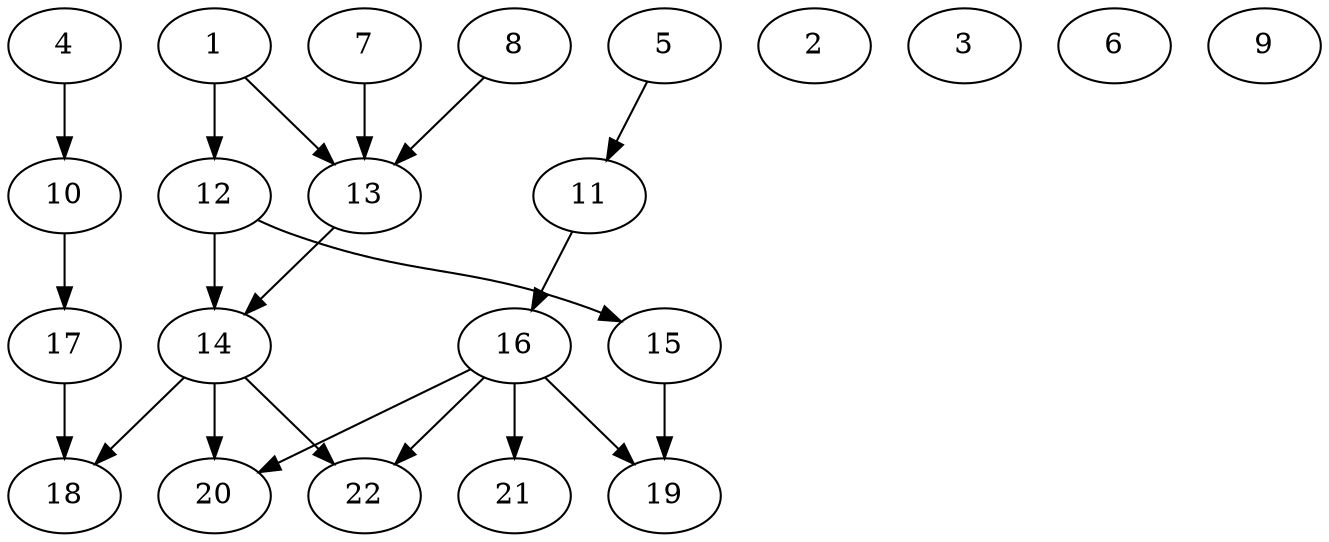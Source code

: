 // DAG (tier=2-normal, mode=data, n=22, ccr=0.439, fat=0.634, density=0.436, regular=0.578, jump=0.118, mindata=2097152, maxdata=16777216)
// DAG automatically generated by daggen at Sun Aug 24 16:33:34 2025
// /home/ermia/Project/Environments/daggen/bin/daggen --dot --ccr 0.439 --fat 0.634 --regular 0.578 --density 0.436 --jump 0.118 --mindata 2097152 --maxdata 16777216 -n 22 
digraph G {
  1 [size="3179804846141839360", alpha="0.08", expect_size="1589902423070919680"]
  1 -> 12 [size ="1326706807799808"]
  1 -> 13 [size ="1326706807799808"]
  2 [size="294196387849961472000", alpha="0.06", expect_size="147098193924980736000"]
  3 [size="774035313106886912", alpha="0.01", expect_size="387017656553443456"]
  4 [size="2921580386789383680", alpha="0.18", expect_size="1460790193394691840"]
  4 -> 10 [size ="1454552951816192"]
  5 [size="48797427755715600", alpha="0.17", expect_size="24398713877857800"]
  5 -> 11 [size ="960232222097408"]
  6 [size="871699126417411072", alpha="0.02", expect_size="435849563208705536"]
  7 [size="3267344586839167074304", alpha="0.14", expect_size="1633672293419583537152"]
  7 -> 13 [size ="1761516084789248"]
  8 [size="3621704763642847690752", alpha="0.13", expect_size="1810852381821423845376"]
  8 -> 13 [size ="1886681900777472"]
  9 [size="1339864564132442880", alpha="0.03", expect_size="669932282066221440"]
  10 [size="1925877696823296000000", alpha="0.06", expect_size="962938848411648000000"]
  10 -> 17 [size ="1238347284480000"]
  11 [size="17622664342507120", alpha="0.11", expect_size="8811332171253560"]
  11 -> 16 [size ="1486316390842368"]
  12 [size="61701613663149480", alpha="0.06", expect_size="30850806831574740"]
  12 -> 14 [size ="1176359363674112"]
  12 -> 15 [size ="1176359363674112"]
  13 [size="2326971244327112192", alpha="0.17", expect_size="1163485622163556096"]
  13 -> 14 [size ="847776288079872"]
  14 [size="2040295618562169503744", alpha="0.12", expect_size="1020147809281084751872"]
  14 -> 18 [size ="1286921485549568"]
  14 -> 20 [size ="1286921485549568"]
  14 -> 22 [size ="1286921485549568"]
  15 [size="49146484598948288", alpha="0.09", expect_size="24573242299474144"]
  15 -> 19 [size ="778418270502912"]
  16 [size="2318074105478738", alpha="0.17", expect_size="1159037052739369"]
  16 -> 19 [size ="55837930291200"]
  16 -> 20 [size ="55837930291200"]
  16 -> 21 [size ="55837930291200"]
  16 -> 22 [size ="55837930291200"]
  17 [size="983406577786217600", alpha="0.10", expect_size="491703288893108800"]
  17 -> 18 [size ="1447932830154752"]
  18 [size="1899862917612070144", alpha="0.11", expect_size="949931458806035072"]
  19 [size="499387339049339264", alpha="0.03", expect_size="249693669524669632"]
  20 [size="3908248306202581504", alpha="0.10", expect_size="1954124153101290752"]
  21 [size="674182852065233993728", alpha="0.04", expect_size="337091426032616996864"]
  22 [size="149500793046368780288", alpha="0.15", expect_size="74750396523184390144"]
}